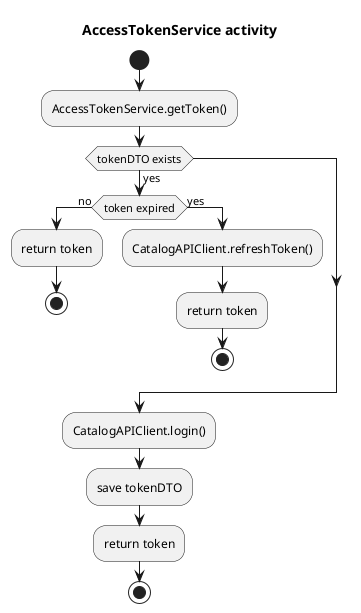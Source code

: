 @startuml
'https://plantuml.com/activity-diagram-beta
title AccessTokenService activity

start
:AccessTokenService.getToken();
if (tokenDTO exists) then (yes)
    if (token expired) then (no)
        :return token;
        stop
    else (yes)
        :CatalogAPIClient.refreshToken();
        :return token;
        stop
    endif
endif
:CatalogAPIClient.login();
:save tokenDTO;
:return token;

stop

@enduml
